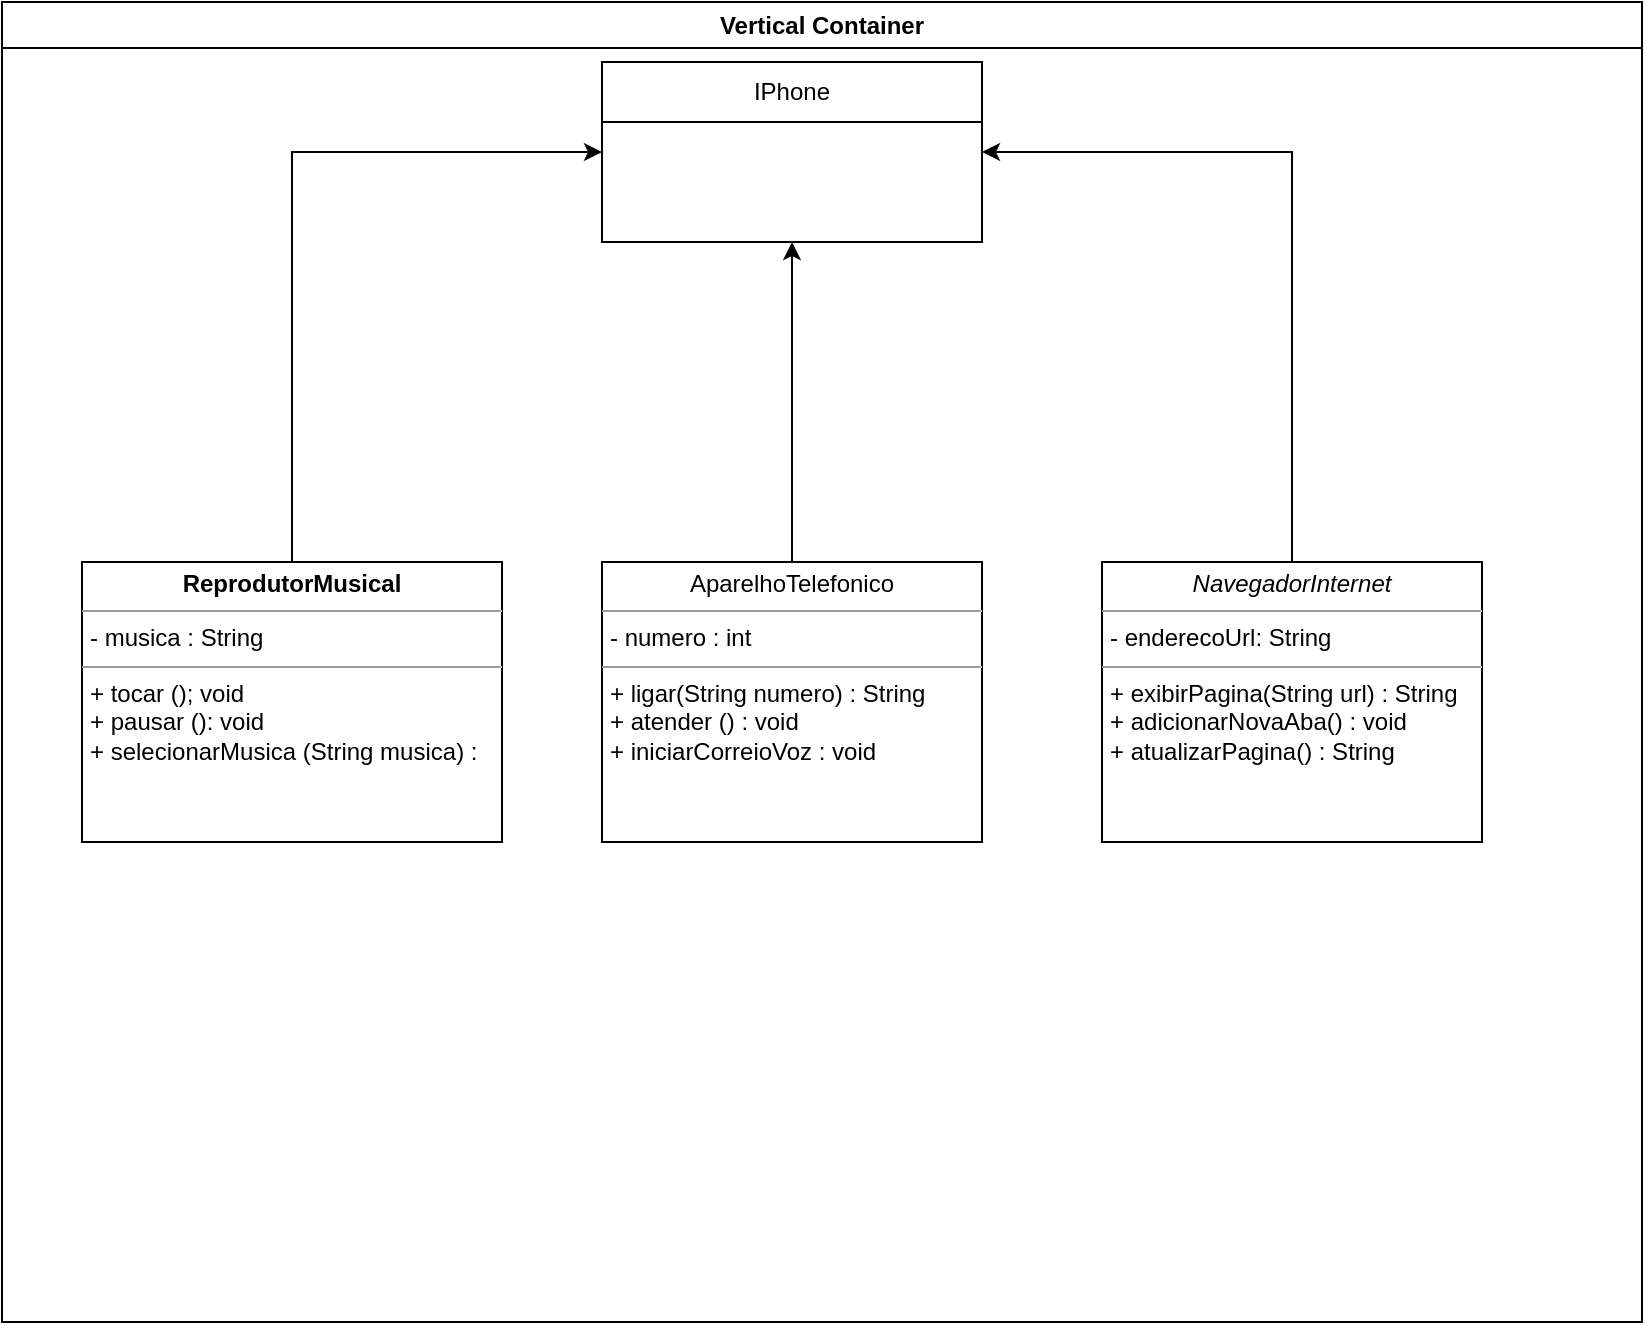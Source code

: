 <mxfile version="24.6.4" type="github">
  <diagram name="Page-1" id="c4acf3e9-155e-7222-9cf6-157b1a14988f">
    <mxGraphModel dx="1372" dy="820" grid="1" gridSize="10" guides="1" tooltips="1" connect="1" arrows="1" fold="1" page="1" pageScale="1" pageWidth="850" pageHeight="1100" background="none" math="0" shadow="0">
      <root>
        <mxCell id="0" />
        <mxCell id="1" parent="0" />
        <mxCell id="L8-0bdWaEh2jDBHNSSID-17" style="edgeStyle=orthogonalEdgeStyle;rounded=0;orthogonalLoop=1;jettySize=auto;html=1;exitX=0.5;exitY=0;exitDx=0;exitDy=0;entryX=1;entryY=0.5;entryDx=0;entryDy=0;" edge="1" parent="1" source="5d2195bd80daf111-15" target="L8-0bdWaEh2jDBHNSSID-1">
          <mxGeometry relative="1" as="geometry" />
        </mxCell>
        <mxCell id="5d2195bd80daf111-15" value="&lt;p style=&quot;margin:0px;margin-top:4px;text-align:center;&quot;&gt;&lt;i&gt;NavegadorInternet&lt;/i&gt;&lt;/p&gt;&lt;hr size=&quot;1&quot;&gt;&lt;p style=&quot;margin:0px;margin-left:4px;&quot;&gt;- enderecoUrl: String&lt;/p&gt;&lt;hr size=&quot;1&quot;&gt;&lt;p style=&quot;margin:0px;margin-left:4px;&quot;&gt;+&amp;nbsp;exibirPagina(String url) : String&lt;/p&gt;&lt;p style=&quot;margin:0px;margin-left:4px;&quot;&gt;+&amp;nbsp;adicionarNovaAba() : void&lt;/p&gt;&lt;p style=&quot;margin:0px;margin-left:4px;&quot;&gt;+&amp;nbsp;&lt;span style=&quot;background-color: initial;&quot;&gt;atualizarPagina() : String&lt;/span&gt;&lt;/p&gt;&lt;div&gt;&lt;span style=&quot;background-color: initial;&quot;&gt;&lt;br&gt;&lt;/span&gt;&lt;/div&gt;" style="verticalAlign=top;align=left;overflow=fill;fontSize=12;fontFamily=Helvetica;html=1;rounded=0;shadow=0;comic=0;labelBackgroundColor=none;strokeWidth=1" parent="1" vertex="1">
          <mxGeometry x="560" y="290" width="190" height="140" as="geometry" />
        </mxCell>
        <mxCell id="L8-0bdWaEh2jDBHNSSID-16" style="edgeStyle=orthogonalEdgeStyle;rounded=0;orthogonalLoop=1;jettySize=auto;html=1;exitX=0.5;exitY=0;exitDx=0;exitDy=0;entryX=0;entryY=0.5;entryDx=0;entryDy=0;" edge="1" parent="1" source="5d2195bd80daf111-19" target="L8-0bdWaEh2jDBHNSSID-1">
          <mxGeometry relative="1" as="geometry" />
        </mxCell>
        <mxCell id="5d2195bd80daf111-19" value="&lt;p style=&quot;margin:0px;margin-top:4px;text-align:center;&quot;&gt;&lt;b&gt;ReprodutorMusical&lt;/b&gt;&lt;/p&gt;&lt;hr size=&quot;1&quot;&gt;&lt;p style=&quot;margin:0px;margin-left:4px;&quot;&gt;- musica : String&lt;/p&gt;&lt;hr size=&quot;1&quot;&gt;&lt;p style=&quot;margin:0px;margin-left:4px;&quot;&gt;+ tocar (); void&lt;/p&gt;&lt;p style=&quot;margin:0px;margin-left:4px;&quot;&gt;+ pausar (): void&lt;/p&gt;&lt;p style=&quot;margin:0px;margin-left:4px;&quot;&gt;+ selecionarMusica (String musica) :&lt;/p&gt;" style="verticalAlign=top;align=left;overflow=fill;fontSize=12;fontFamily=Helvetica;html=1;rounded=0;shadow=0;comic=0;labelBackgroundColor=none;strokeWidth=1" parent="1" vertex="1">
          <mxGeometry x="50" y="290" width="210" height="140" as="geometry" />
        </mxCell>
        <mxCell id="L8-0bdWaEh2jDBHNSSID-12" style="edgeStyle=orthogonalEdgeStyle;rounded=0;orthogonalLoop=1;jettySize=auto;html=1;entryX=0.5;entryY=1;entryDx=0;entryDy=0;" edge="1" parent="1" source="5d2195bd80daf111-20" target="L8-0bdWaEh2jDBHNSSID-1">
          <mxGeometry relative="1" as="geometry" />
        </mxCell>
        <mxCell id="5d2195bd80daf111-20" value="&lt;p style=&quot;margin:0px;margin-top:4px;text-align:center;&quot;&gt;AparelhoTelefonico&lt;/p&gt;&lt;hr size=&quot;1&quot;&gt;&lt;p style=&quot;margin:0px;margin-left:4px;&quot;&gt;- numero : int&lt;/p&gt;&lt;hr size=&quot;1&quot;&gt;&lt;p style=&quot;margin:0px;margin-left:4px;&quot;&gt;+&amp;nbsp;ligar(String numero) : String&lt;/p&gt;&lt;p style=&quot;margin:0px;margin-left:4px;&quot;&gt;+ atender () : void&lt;/p&gt;&lt;p style=&quot;margin:0px;margin-left:4px;&quot;&gt;+ iniciarCorreioVoz : void&lt;/p&gt;" style="verticalAlign=top;align=left;overflow=fill;fontSize=12;fontFamily=Helvetica;html=1;rounded=0;shadow=0;comic=0;labelBackgroundColor=none;strokeWidth=1" parent="1" vertex="1">
          <mxGeometry x="310" y="290" width="190" height="140" as="geometry" />
        </mxCell>
        <mxCell id="L8-0bdWaEh2jDBHNSSID-1" value="IPhone" style="swimlane;fontStyle=0;childLayout=stackLayout;horizontal=1;startSize=30;horizontalStack=0;resizeParent=1;resizeParentMax=0;resizeLast=0;collapsible=1;marginBottom=0;whiteSpace=wrap;html=1;" vertex="1" parent="1">
          <mxGeometry x="310" y="40" width="190" height="90" as="geometry" />
        </mxCell>
        <mxCell id="L8-0bdWaEh2jDBHNSSID-13" style="edgeStyle=orthogonalEdgeStyle;rounded=0;orthogonalLoop=1;jettySize=auto;html=1;exitX=0.5;exitY=1;exitDx=0;exitDy=0;" edge="1" parent="1" source="5d2195bd80daf111-15" target="5d2195bd80daf111-15">
          <mxGeometry relative="1" as="geometry" />
        </mxCell>
        <mxCell id="L8-0bdWaEh2jDBHNSSID-18" value="Vertical Container" style="swimlane;whiteSpace=wrap;html=1;" vertex="1" parent="1">
          <mxGeometry x="10" y="10" width="820" height="660" as="geometry" />
        </mxCell>
      </root>
    </mxGraphModel>
  </diagram>
</mxfile>
